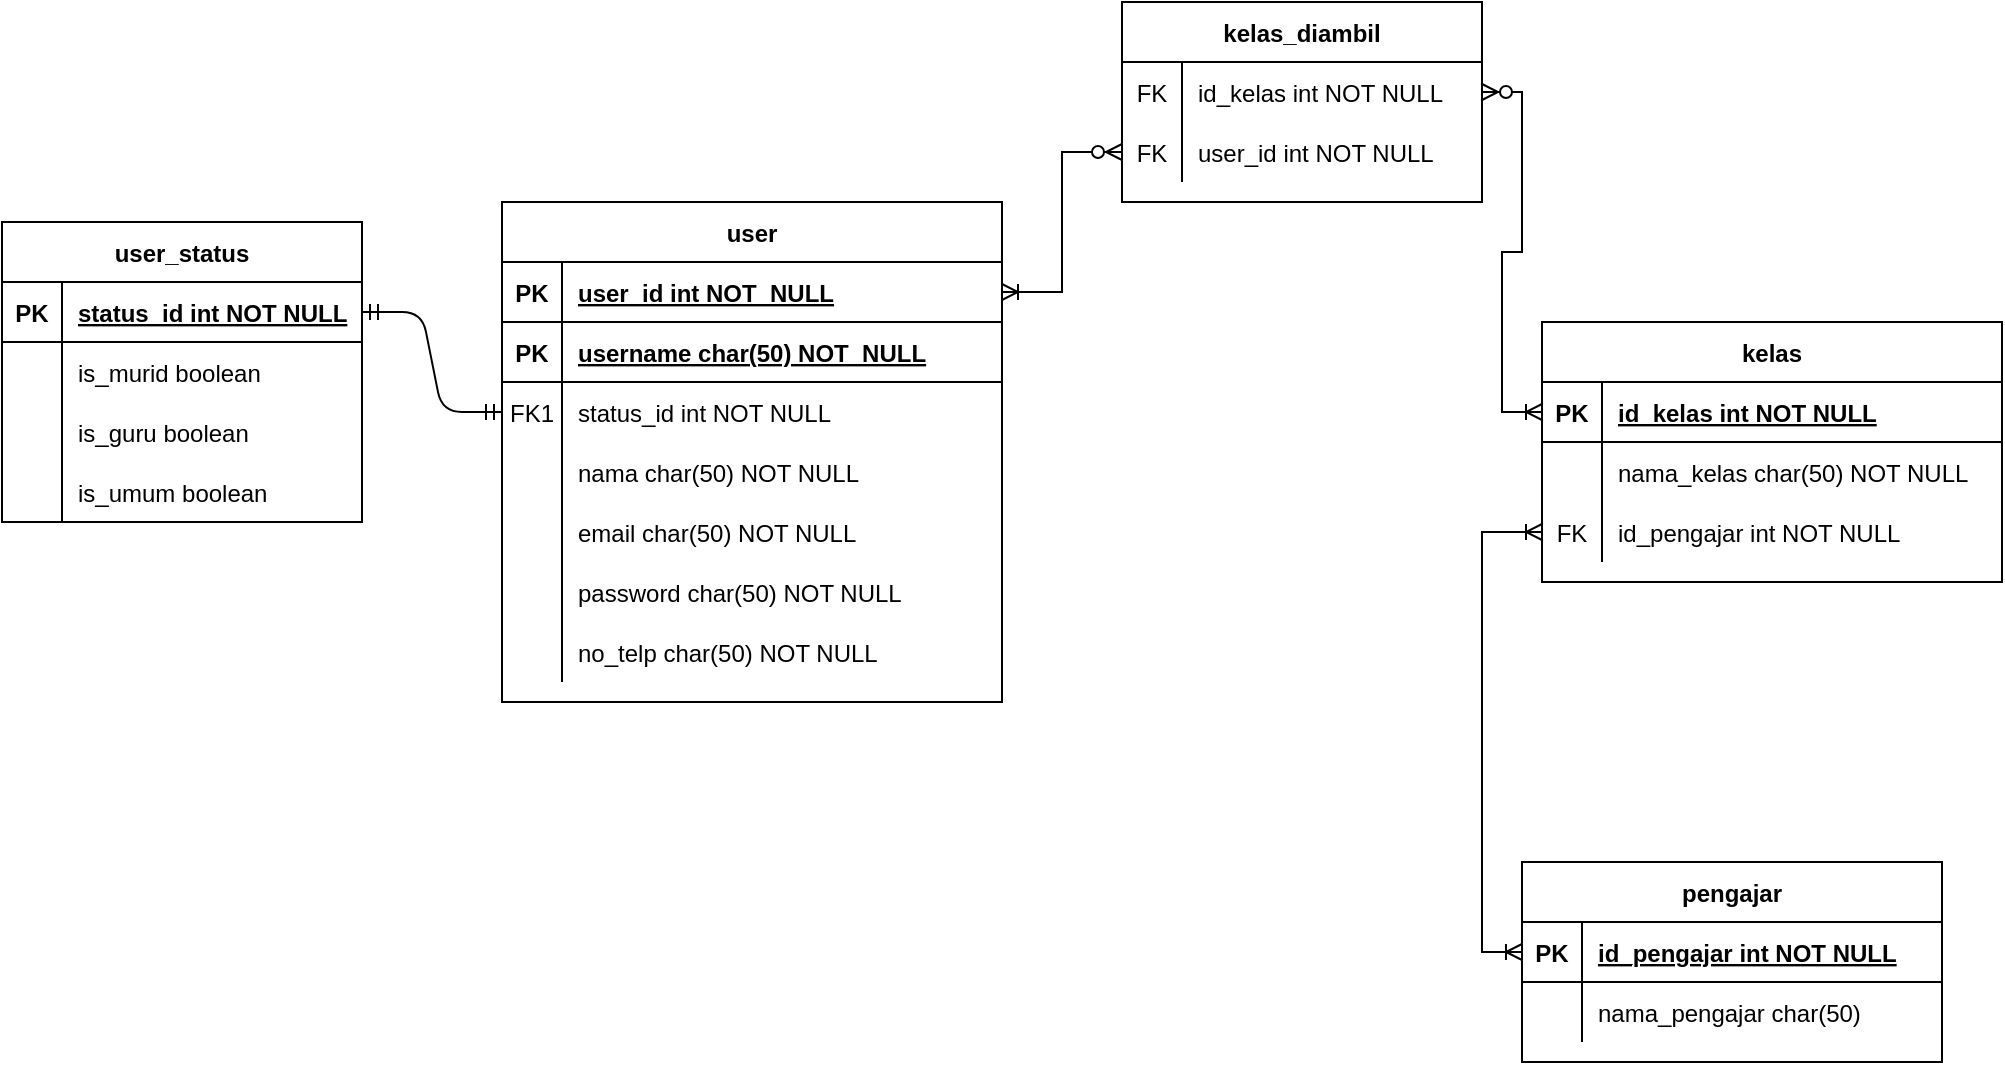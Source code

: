 <mxfile version="14.8.6" type="google"><diagram id="R2lEEEUBdFMjLlhIrx00" name="Page-1"><mxGraphModel dx="2490" dy="920" grid="1" gridSize="10" guides="1" tooltips="1" connect="1" arrows="1" fold="1" page="1" pageScale="1" pageWidth="850" pageHeight="1100" math="0" shadow="0" extFonts="Permanent Marker^https://fonts.googleapis.com/css?family=Permanent+Marker"><root><mxCell id="0"/><mxCell id="1" parent="0"/><mxCell id="C-vyLk0tnHw3VtMMgP7b-23" value="user" style="shape=table;startSize=30;container=1;collapsible=1;childLayout=tableLayout;fixedRows=1;rowLines=0;fontStyle=1;align=center;resizeLast=1;" parent="1" vertex="1"><mxGeometry x="-240" y="250" width="250" height="250" as="geometry"/></mxCell><mxCell id="C-vyLk0tnHw3VtMMgP7b-24" value="" style="shape=partialRectangle;collapsible=0;dropTarget=0;pointerEvents=0;fillColor=none;points=[[0,0.5],[1,0.5]];portConstraint=eastwest;top=0;left=0;right=0;bottom=1;" parent="C-vyLk0tnHw3VtMMgP7b-23" vertex="1"><mxGeometry y="30" width="250" height="30" as="geometry"/></mxCell><mxCell id="C-vyLk0tnHw3VtMMgP7b-25" value="PK" style="shape=partialRectangle;overflow=hidden;connectable=0;fillColor=none;top=0;left=0;bottom=0;right=0;fontStyle=1;" parent="C-vyLk0tnHw3VtMMgP7b-24" vertex="1"><mxGeometry width="30" height="30" as="geometry"/></mxCell><mxCell id="C-vyLk0tnHw3VtMMgP7b-26" value="user_id int NOT_NULL" style="shape=partialRectangle;overflow=hidden;connectable=0;fillColor=none;top=0;left=0;bottom=0;right=0;align=left;spacingLeft=6;fontStyle=5;" parent="C-vyLk0tnHw3VtMMgP7b-24" vertex="1"><mxGeometry x="30" width="220" height="30" as="geometry"/></mxCell><mxCell id="maL0zgcF7jgZ4dJ4iwSI-39" value="" style="shape=partialRectangle;collapsible=0;dropTarget=0;pointerEvents=0;fillColor=none;points=[[0,0.5],[1,0.5]];portConstraint=eastwest;top=0;left=0;right=0;bottom=1;" vertex="1" parent="C-vyLk0tnHw3VtMMgP7b-23"><mxGeometry y="60" width="250" height="30" as="geometry"/></mxCell><mxCell id="maL0zgcF7jgZ4dJ4iwSI-40" value="PK" style="shape=partialRectangle;overflow=hidden;connectable=0;fillColor=none;top=0;left=0;bottom=0;right=0;fontStyle=1;" vertex="1" parent="maL0zgcF7jgZ4dJ4iwSI-39"><mxGeometry width="30" height="30" as="geometry"/></mxCell><mxCell id="maL0zgcF7jgZ4dJ4iwSI-41" value="username char(50) NOT_NULL" style="shape=partialRectangle;overflow=hidden;connectable=0;fillColor=none;top=0;left=0;bottom=0;right=0;align=left;spacingLeft=6;fontStyle=5;" vertex="1" parent="maL0zgcF7jgZ4dJ4iwSI-39"><mxGeometry x="30" width="220" height="30" as="geometry"/></mxCell><mxCell id="C-vyLk0tnHw3VtMMgP7b-27" value="" style="shape=partialRectangle;collapsible=0;dropTarget=0;pointerEvents=0;fillColor=none;points=[[0,0.5],[1,0.5]];portConstraint=eastwest;top=0;left=0;right=0;bottom=0;" parent="C-vyLk0tnHw3VtMMgP7b-23" vertex="1"><mxGeometry y="90" width="250" height="30" as="geometry"/></mxCell><mxCell id="C-vyLk0tnHw3VtMMgP7b-28" value="FK1" style="shape=partialRectangle;overflow=hidden;connectable=0;fillColor=none;top=0;left=0;bottom=0;right=0;" parent="C-vyLk0tnHw3VtMMgP7b-27" vertex="1"><mxGeometry width="30" height="30" as="geometry"/></mxCell><mxCell id="C-vyLk0tnHw3VtMMgP7b-29" value="status_id int NOT NULL" style="shape=partialRectangle;overflow=hidden;connectable=0;fillColor=none;top=0;left=0;bottom=0;right=0;align=left;spacingLeft=6;" parent="C-vyLk0tnHw3VtMMgP7b-27" vertex="1"><mxGeometry x="30" width="220" height="30" as="geometry"/></mxCell><mxCell id="maL0zgcF7jgZ4dJ4iwSI-73" value="" style="shape=partialRectangle;collapsible=0;dropTarget=0;pointerEvents=0;fillColor=none;points=[[0,0.5],[1,0.5]];portConstraint=eastwest;top=0;left=0;right=0;bottom=0;" vertex="1" parent="C-vyLk0tnHw3VtMMgP7b-23"><mxGeometry y="120" width="250" height="30" as="geometry"/></mxCell><mxCell id="maL0zgcF7jgZ4dJ4iwSI-74" value="" style="shape=partialRectangle;overflow=hidden;connectable=0;fillColor=none;top=0;left=0;bottom=0;right=0;" vertex="1" parent="maL0zgcF7jgZ4dJ4iwSI-73"><mxGeometry width="30" height="30" as="geometry"/></mxCell><mxCell id="maL0zgcF7jgZ4dJ4iwSI-75" value="nama char(50) NOT NULL" style="shape=partialRectangle;overflow=hidden;connectable=0;fillColor=none;top=0;left=0;bottom=0;right=0;align=left;spacingLeft=6;" vertex="1" parent="maL0zgcF7jgZ4dJ4iwSI-73"><mxGeometry x="30" width="220" height="30" as="geometry"/></mxCell><mxCell id="maL0zgcF7jgZ4dJ4iwSI-4" value="" style="shape=partialRectangle;collapsible=0;dropTarget=0;pointerEvents=0;fillColor=none;points=[[0,0.5],[1,0.5]];portConstraint=eastwest;top=0;left=0;right=0;bottom=0;" vertex="1" parent="C-vyLk0tnHw3VtMMgP7b-23"><mxGeometry y="150" width="250" height="30" as="geometry"/></mxCell><mxCell id="maL0zgcF7jgZ4dJ4iwSI-5" value="" style="shape=partialRectangle;overflow=hidden;connectable=0;fillColor=none;top=0;left=0;bottom=0;right=0;" vertex="1" parent="maL0zgcF7jgZ4dJ4iwSI-4"><mxGeometry width="30" height="30" as="geometry"/></mxCell><mxCell id="maL0zgcF7jgZ4dJ4iwSI-6" value="email char(50) NOT NULL" style="shape=partialRectangle;overflow=hidden;connectable=0;fillColor=none;top=0;left=0;bottom=0;right=0;align=left;spacingLeft=6;" vertex="1" parent="maL0zgcF7jgZ4dJ4iwSI-4"><mxGeometry x="30" width="220" height="30" as="geometry"/></mxCell><mxCell id="maL0zgcF7jgZ4dJ4iwSI-7" value="" style="shape=partialRectangle;collapsible=0;dropTarget=0;pointerEvents=0;fillColor=none;points=[[0,0.5],[1,0.5]];portConstraint=eastwest;top=0;left=0;right=0;bottom=0;" vertex="1" parent="C-vyLk0tnHw3VtMMgP7b-23"><mxGeometry y="180" width="250" height="30" as="geometry"/></mxCell><mxCell id="maL0zgcF7jgZ4dJ4iwSI-8" value="" style="shape=partialRectangle;overflow=hidden;connectable=0;fillColor=none;top=0;left=0;bottom=0;right=0;" vertex="1" parent="maL0zgcF7jgZ4dJ4iwSI-7"><mxGeometry width="30" height="30" as="geometry"/></mxCell><mxCell id="maL0zgcF7jgZ4dJ4iwSI-9" value="password char(50) NOT NULL" style="shape=partialRectangle;overflow=hidden;connectable=0;fillColor=none;top=0;left=0;bottom=0;right=0;align=left;spacingLeft=6;" vertex="1" parent="maL0zgcF7jgZ4dJ4iwSI-7"><mxGeometry x="30" width="220" height="30" as="geometry"/></mxCell><mxCell id="maL0zgcF7jgZ4dJ4iwSI-10" value="" style="shape=partialRectangle;collapsible=0;dropTarget=0;pointerEvents=0;fillColor=none;points=[[0,0.5],[1,0.5]];portConstraint=eastwest;top=0;left=0;right=0;bottom=0;" vertex="1" parent="C-vyLk0tnHw3VtMMgP7b-23"><mxGeometry y="210" width="250" height="30" as="geometry"/></mxCell><mxCell id="maL0zgcF7jgZ4dJ4iwSI-11" value="" style="shape=partialRectangle;overflow=hidden;connectable=0;fillColor=none;top=0;left=0;bottom=0;right=0;" vertex="1" parent="maL0zgcF7jgZ4dJ4iwSI-10"><mxGeometry width="30" height="30" as="geometry"/></mxCell><mxCell id="maL0zgcF7jgZ4dJ4iwSI-12" value="no_telp char(50) NOT NULL" style="shape=partialRectangle;overflow=hidden;connectable=0;fillColor=none;top=0;left=0;bottom=0;right=0;align=left;spacingLeft=6;" vertex="1" parent="maL0zgcF7jgZ4dJ4iwSI-10"><mxGeometry x="30" width="220" height="30" as="geometry"/></mxCell><mxCell id="maL0zgcF7jgZ4dJ4iwSI-42" value="user_status" style="shape=table;startSize=30;container=1;collapsible=1;childLayout=tableLayout;fixedRows=1;rowLines=0;fontStyle=1;align=center;resizeLast=1;" vertex="1" parent="1"><mxGeometry x="-490" y="260" width="180" height="150" as="geometry"/></mxCell><mxCell id="maL0zgcF7jgZ4dJ4iwSI-43" value="" style="shape=partialRectangle;collapsible=0;dropTarget=0;pointerEvents=0;fillColor=none;top=0;left=0;bottom=1;right=0;points=[[0,0.5],[1,0.5]];portConstraint=eastwest;" vertex="1" parent="maL0zgcF7jgZ4dJ4iwSI-42"><mxGeometry y="30" width="180" height="30" as="geometry"/></mxCell><mxCell id="maL0zgcF7jgZ4dJ4iwSI-44" value="PK" style="shape=partialRectangle;connectable=0;fillColor=none;top=0;left=0;bottom=0;right=0;fontStyle=1;overflow=hidden;" vertex="1" parent="maL0zgcF7jgZ4dJ4iwSI-43"><mxGeometry width="30" height="30" as="geometry"/></mxCell><mxCell id="maL0zgcF7jgZ4dJ4iwSI-45" value="status_id int NOT NULL" style="shape=partialRectangle;connectable=0;fillColor=none;top=0;left=0;bottom=0;right=0;align=left;spacingLeft=6;fontStyle=5;overflow=hidden;" vertex="1" parent="maL0zgcF7jgZ4dJ4iwSI-43"><mxGeometry x="30" width="150" height="30" as="geometry"/></mxCell><mxCell id="maL0zgcF7jgZ4dJ4iwSI-46" value="" style="shape=partialRectangle;collapsible=0;dropTarget=0;pointerEvents=0;fillColor=none;top=0;left=0;bottom=0;right=0;points=[[0,0.5],[1,0.5]];portConstraint=eastwest;" vertex="1" parent="maL0zgcF7jgZ4dJ4iwSI-42"><mxGeometry y="60" width="180" height="30" as="geometry"/></mxCell><mxCell id="maL0zgcF7jgZ4dJ4iwSI-47" value="" style="shape=partialRectangle;connectable=0;fillColor=none;top=0;left=0;bottom=0;right=0;editable=1;overflow=hidden;" vertex="1" parent="maL0zgcF7jgZ4dJ4iwSI-46"><mxGeometry width="30" height="30" as="geometry"/></mxCell><mxCell id="maL0zgcF7jgZ4dJ4iwSI-48" value="is_murid boolean" style="shape=partialRectangle;connectable=0;fillColor=none;top=0;left=0;bottom=0;right=0;align=left;spacingLeft=6;overflow=hidden;" vertex="1" parent="maL0zgcF7jgZ4dJ4iwSI-46"><mxGeometry x="30" width="150" height="30" as="geometry"/></mxCell><mxCell id="maL0zgcF7jgZ4dJ4iwSI-67" value="" style="shape=partialRectangle;collapsible=0;dropTarget=0;pointerEvents=0;fillColor=none;top=0;left=0;bottom=0;right=0;points=[[0,0.5],[1,0.5]];portConstraint=eastwest;" vertex="1" parent="maL0zgcF7jgZ4dJ4iwSI-42"><mxGeometry y="90" width="180" height="30" as="geometry"/></mxCell><mxCell id="maL0zgcF7jgZ4dJ4iwSI-68" value="" style="shape=partialRectangle;connectable=0;fillColor=none;top=0;left=0;bottom=0;right=0;editable=1;overflow=hidden;" vertex="1" parent="maL0zgcF7jgZ4dJ4iwSI-67"><mxGeometry width="30" height="30" as="geometry"/></mxCell><mxCell id="maL0zgcF7jgZ4dJ4iwSI-69" value="is_guru boolean" style="shape=partialRectangle;connectable=0;fillColor=none;top=0;left=0;bottom=0;right=0;align=left;spacingLeft=6;overflow=hidden;" vertex="1" parent="maL0zgcF7jgZ4dJ4iwSI-67"><mxGeometry x="30" width="150" height="30" as="geometry"/></mxCell><mxCell id="maL0zgcF7jgZ4dJ4iwSI-77" value="" style="shape=partialRectangle;collapsible=0;dropTarget=0;pointerEvents=0;fillColor=none;top=0;left=0;bottom=0;right=0;points=[[0,0.5],[1,0.5]];portConstraint=eastwest;" vertex="1" parent="maL0zgcF7jgZ4dJ4iwSI-42"><mxGeometry y="120" width="180" height="30" as="geometry"/></mxCell><mxCell id="maL0zgcF7jgZ4dJ4iwSI-78" value="" style="shape=partialRectangle;connectable=0;fillColor=none;top=0;left=0;bottom=0;right=0;editable=1;overflow=hidden;" vertex="1" parent="maL0zgcF7jgZ4dJ4iwSI-77"><mxGeometry width="30" height="30" as="geometry"/></mxCell><mxCell id="maL0zgcF7jgZ4dJ4iwSI-79" value="is_umum boolean" style="shape=partialRectangle;connectable=0;fillColor=none;top=0;left=0;bottom=0;right=0;align=left;spacingLeft=6;overflow=hidden;" vertex="1" parent="maL0zgcF7jgZ4dJ4iwSI-77"><mxGeometry x="30" width="150" height="30" as="geometry"/></mxCell><mxCell id="maL0zgcF7jgZ4dJ4iwSI-76" value="" style="edgeStyle=entityRelationEdgeStyle;fontSize=12;html=1;endArrow=ERmandOne;startArrow=ERmandOne;exitX=1;exitY=0.5;exitDx=0;exitDy=0;entryX=0;entryY=0.5;entryDx=0;entryDy=0;" edge="1" parent="1" source="maL0zgcF7jgZ4dJ4iwSI-43" target="C-vyLk0tnHw3VtMMgP7b-27"><mxGeometry width="100" height="100" relative="1" as="geometry"><mxPoint x="-100" y="410" as="sourcePoint"/><mxPoint y="310" as="targetPoint"/></mxGeometry></mxCell><mxCell id="maL0zgcF7jgZ4dJ4iwSI-81" value="kelas" style="shape=table;startSize=30;container=1;collapsible=1;childLayout=tableLayout;fixedRows=1;rowLines=0;fontStyle=1;align=center;resizeLast=1;" vertex="1" parent="1"><mxGeometry x="280" y="310" width="230" height="130" as="geometry"/></mxCell><mxCell id="maL0zgcF7jgZ4dJ4iwSI-82" value="" style="shape=partialRectangle;collapsible=0;dropTarget=0;pointerEvents=0;fillColor=none;top=0;left=0;bottom=1;right=0;points=[[0,0.5],[1,0.5]];portConstraint=eastwest;" vertex="1" parent="maL0zgcF7jgZ4dJ4iwSI-81"><mxGeometry y="30" width="230" height="30" as="geometry"/></mxCell><mxCell id="maL0zgcF7jgZ4dJ4iwSI-83" value="PK" style="shape=partialRectangle;connectable=0;fillColor=none;top=0;left=0;bottom=0;right=0;fontStyle=1;overflow=hidden;" vertex="1" parent="maL0zgcF7jgZ4dJ4iwSI-82"><mxGeometry width="30" height="30" as="geometry"/></mxCell><mxCell id="maL0zgcF7jgZ4dJ4iwSI-84" value="id_kelas int NOT NULL" style="shape=partialRectangle;connectable=0;fillColor=none;top=0;left=0;bottom=0;right=0;align=left;spacingLeft=6;fontStyle=5;overflow=hidden;" vertex="1" parent="maL0zgcF7jgZ4dJ4iwSI-82"><mxGeometry x="30" width="200" height="30" as="geometry"/></mxCell><mxCell id="maL0zgcF7jgZ4dJ4iwSI-85" value="" style="shape=partialRectangle;collapsible=0;dropTarget=0;pointerEvents=0;fillColor=none;top=0;left=0;bottom=0;right=0;points=[[0,0.5],[1,0.5]];portConstraint=eastwest;" vertex="1" parent="maL0zgcF7jgZ4dJ4iwSI-81"><mxGeometry y="60" width="230" height="30" as="geometry"/></mxCell><mxCell id="maL0zgcF7jgZ4dJ4iwSI-86" value="" style="shape=partialRectangle;connectable=0;fillColor=none;top=0;left=0;bottom=0;right=0;editable=1;overflow=hidden;" vertex="1" parent="maL0zgcF7jgZ4dJ4iwSI-85"><mxGeometry width="30" height="30" as="geometry"/></mxCell><mxCell id="maL0zgcF7jgZ4dJ4iwSI-87" value="nama_kelas char(50) NOT NULL" style="shape=partialRectangle;connectable=0;fillColor=none;top=0;left=0;bottom=0;right=0;align=left;spacingLeft=6;overflow=hidden;" vertex="1" parent="maL0zgcF7jgZ4dJ4iwSI-85"><mxGeometry x="30" width="200" height="30" as="geometry"/></mxCell><mxCell id="maL0zgcF7jgZ4dJ4iwSI-88" value="" style="shape=partialRectangle;collapsible=0;dropTarget=0;pointerEvents=0;fillColor=none;top=0;left=0;bottom=0;right=0;points=[[0,0.5],[1,0.5]];portConstraint=eastwest;" vertex="1" parent="maL0zgcF7jgZ4dJ4iwSI-81"><mxGeometry y="90" width="230" height="30" as="geometry"/></mxCell><mxCell id="maL0zgcF7jgZ4dJ4iwSI-89" value="FK" style="shape=partialRectangle;connectable=0;fillColor=none;top=0;left=0;bottom=0;right=0;editable=1;overflow=hidden;" vertex="1" parent="maL0zgcF7jgZ4dJ4iwSI-88"><mxGeometry width="30" height="30" as="geometry"/></mxCell><mxCell id="maL0zgcF7jgZ4dJ4iwSI-90" value="id_pengajar int NOT NULL" style="shape=partialRectangle;connectable=0;fillColor=none;top=0;left=0;bottom=0;right=0;align=left;spacingLeft=6;overflow=hidden;" vertex="1" parent="maL0zgcF7jgZ4dJ4iwSI-88"><mxGeometry x="30" width="200" height="30" as="geometry"/></mxCell><mxCell id="maL0zgcF7jgZ4dJ4iwSI-94" value="pengajar" style="shape=table;startSize=30;container=1;collapsible=1;childLayout=tableLayout;fixedRows=1;rowLines=0;fontStyle=1;align=center;resizeLast=1;" vertex="1" parent="1"><mxGeometry x="270" y="580" width="210" height="100" as="geometry"/></mxCell><mxCell id="maL0zgcF7jgZ4dJ4iwSI-95" value="" style="shape=partialRectangle;collapsible=0;dropTarget=0;pointerEvents=0;fillColor=none;top=0;left=0;bottom=1;right=0;points=[[0,0.5],[1,0.5]];portConstraint=eastwest;" vertex="1" parent="maL0zgcF7jgZ4dJ4iwSI-94"><mxGeometry y="30" width="210" height="30" as="geometry"/></mxCell><mxCell id="maL0zgcF7jgZ4dJ4iwSI-96" value="PK" style="shape=partialRectangle;connectable=0;fillColor=none;top=0;left=0;bottom=0;right=0;fontStyle=1;overflow=hidden;" vertex="1" parent="maL0zgcF7jgZ4dJ4iwSI-95"><mxGeometry width="30" height="30" as="geometry"/></mxCell><mxCell id="maL0zgcF7jgZ4dJ4iwSI-97" value="id_pengajar int NOT NULL" style="shape=partialRectangle;connectable=0;fillColor=none;top=0;left=0;bottom=0;right=0;align=left;spacingLeft=6;fontStyle=5;overflow=hidden;" vertex="1" parent="maL0zgcF7jgZ4dJ4iwSI-95"><mxGeometry x="30" width="180" height="30" as="geometry"/></mxCell><mxCell id="maL0zgcF7jgZ4dJ4iwSI-98" value="" style="shape=partialRectangle;collapsible=0;dropTarget=0;pointerEvents=0;fillColor=none;top=0;left=0;bottom=0;right=0;points=[[0,0.5],[1,0.5]];portConstraint=eastwest;" vertex="1" parent="maL0zgcF7jgZ4dJ4iwSI-94"><mxGeometry y="60" width="210" height="30" as="geometry"/></mxCell><mxCell id="maL0zgcF7jgZ4dJ4iwSI-99" value="" style="shape=partialRectangle;connectable=0;fillColor=none;top=0;left=0;bottom=0;right=0;editable=1;overflow=hidden;" vertex="1" parent="maL0zgcF7jgZ4dJ4iwSI-98"><mxGeometry width="30" height="30" as="geometry"/></mxCell><mxCell id="maL0zgcF7jgZ4dJ4iwSI-100" value="nama_pengajar char(50)" style="shape=partialRectangle;connectable=0;fillColor=none;top=0;left=0;bottom=0;right=0;align=left;spacingLeft=6;overflow=hidden;" vertex="1" parent="maL0zgcF7jgZ4dJ4iwSI-98"><mxGeometry x="30" width="180" height="30" as="geometry"/></mxCell><mxCell id="maL0zgcF7jgZ4dJ4iwSI-108" style="edgeStyle=orthogonalEdgeStyle;rounded=0;orthogonalLoop=1;jettySize=auto;html=1;exitX=0;exitY=0.5;exitDx=0;exitDy=0;entryX=0;entryY=0.5;entryDx=0;entryDy=0;endArrow=ERoneToMany;endFill=0;startArrow=ERoneToMany;startFill=0;" edge="1" parent="1" source="maL0zgcF7jgZ4dJ4iwSI-95" target="maL0zgcF7jgZ4dJ4iwSI-88"><mxGeometry relative="1" as="geometry"/></mxCell><mxCell id="maL0zgcF7jgZ4dJ4iwSI-109" value="kelas_diambil" style="shape=table;startSize=30;container=1;collapsible=1;childLayout=tableLayout;fixedRows=1;rowLines=0;fontStyle=1;align=center;resizeLast=1;" vertex="1" parent="1"><mxGeometry x="70" y="150" width="180" height="100" as="geometry"/></mxCell><mxCell id="maL0zgcF7jgZ4dJ4iwSI-113" value="" style="shape=partialRectangle;collapsible=0;dropTarget=0;pointerEvents=0;fillColor=none;top=0;left=0;bottom=0;right=0;points=[[0,0.5],[1,0.5]];portConstraint=eastwest;" vertex="1" parent="maL0zgcF7jgZ4dJ4iwSI-109"><mxGeometry y="30" width="180" height="30" as="geometry"/></mxCell><mxCell id="maL0zgcF7jgZ4dJ4iwSI-114" value="FK" style="shape=partialRectangle;connectable=0;fillColor=none;top=0;left=0;bottom=0;right=0;editable=1;overflow=hidden;" vertex="1" parent="maL0zgcF7jgZ4dJ4iwSI-113"><mxGeometry width="30" height="30" as="geometry"/></mxCell><mxCell id="maL0zgcF7jgZ4dJ4iwSI-115" value="id_kelas int NOT NULL " style="shape=partialRectangle;connectable=0;fillColor=none;top=0;left=0;bottom=0;right=0;align=left;spacingLeft=6;overflow=hidden;" vertex="1" parent="maL0zgcF7jgZ4dJ4iwSI-113"><mxGeometry x="30" width="150" height="30" as="geometry"/></mxCell><mxCell id="maL0zgcF7jgZ4dJ4iwSI-116" value="" style="shape=partialRectangle;collapsible=0;dropTarget=0;pointerEvents=0;fillColor=none;top=0;left=0;bottom=0;right=0;points=[[0,0.5],[1,0.5]];portConstraint=eastwest;" vertex="1" parent="maL0zgcF7jgZ4dJ4iwSI-109"><mxGeometry y="60" width="180" height="30" as="geometry"/></mxCell><mxCell id="maL0zgcF7jgZ4dJ4iwSI-117" value="FK" style="shape=partialRectangle;connectable=0;fillColor=none;top=0;left=0;bottom=0;right=0;editable=1;overflow=hidden;" vertex="1" parent="maL0zgcF7jgZ4dJ4iwSI-116"><mxGeometry width="30" height="30" as="geometry"/></mxCell><mxCell id="maL0zgcF7jgZ4dJ4iwSI-118" value="user_id int NOT NULL" style="shape=partialRectangle;connectable=0;fillColor=none;top=0;left=0;bottom=0;right=0;align=left;spacingLeft=6;overflow=hidden;" vertex="1" parent="maL0zgcF7jgZ4dJ4iwSI-116"><mxGeometry x="30" width="150" height="30" as="geometry"/></mxCell><mxCell id="maL0zgcF7jgZ4dJ4iwSI-122" style="edgeStyle=orthogonalEdgeStyle;rounded=0;orthogonalLoop=1;jettySize=auto;html=1;entryX=0;entryY=0.5;entryDx=0;entryDy=0;startArrow=ERoneToMany;startFill=0;endArrow=ERzeroToMany;endFill=1;" edge="1" parent="1" source="C-vyLk0tnHw3VtMMgP7b-24" target="maL0zgcF7jgZ4dJ4iwSI-116"><mxGeometry relative="1" as="geometry"/></mxCell><mxCell id="maL0zgcF7jgZ4dJ4iwSI-123" style="edgeStyle=orthogonalEdgeStyle;rounded=0;orthogonalLoop=1;jettySize=auto;html=1;exitX=1;exitY=0.5;exitDx=0;exitDy=0;entryX=0;entryY=0.5;entryDx=0;entryDy=0;startArrow=ERzeroToMany;startFill=1;endArrow=ERoneToMany;endFill=0;" edge="1" parent="1" source="maL0zgcF7jgZ4dJ4iwSI-113" target="maL0zgcF7jgZ4dJ4iwSI-82"><mxGeometry relative="1" as="geometry"/></mxCell></root></mxGraphModel></diagram></mxfile>